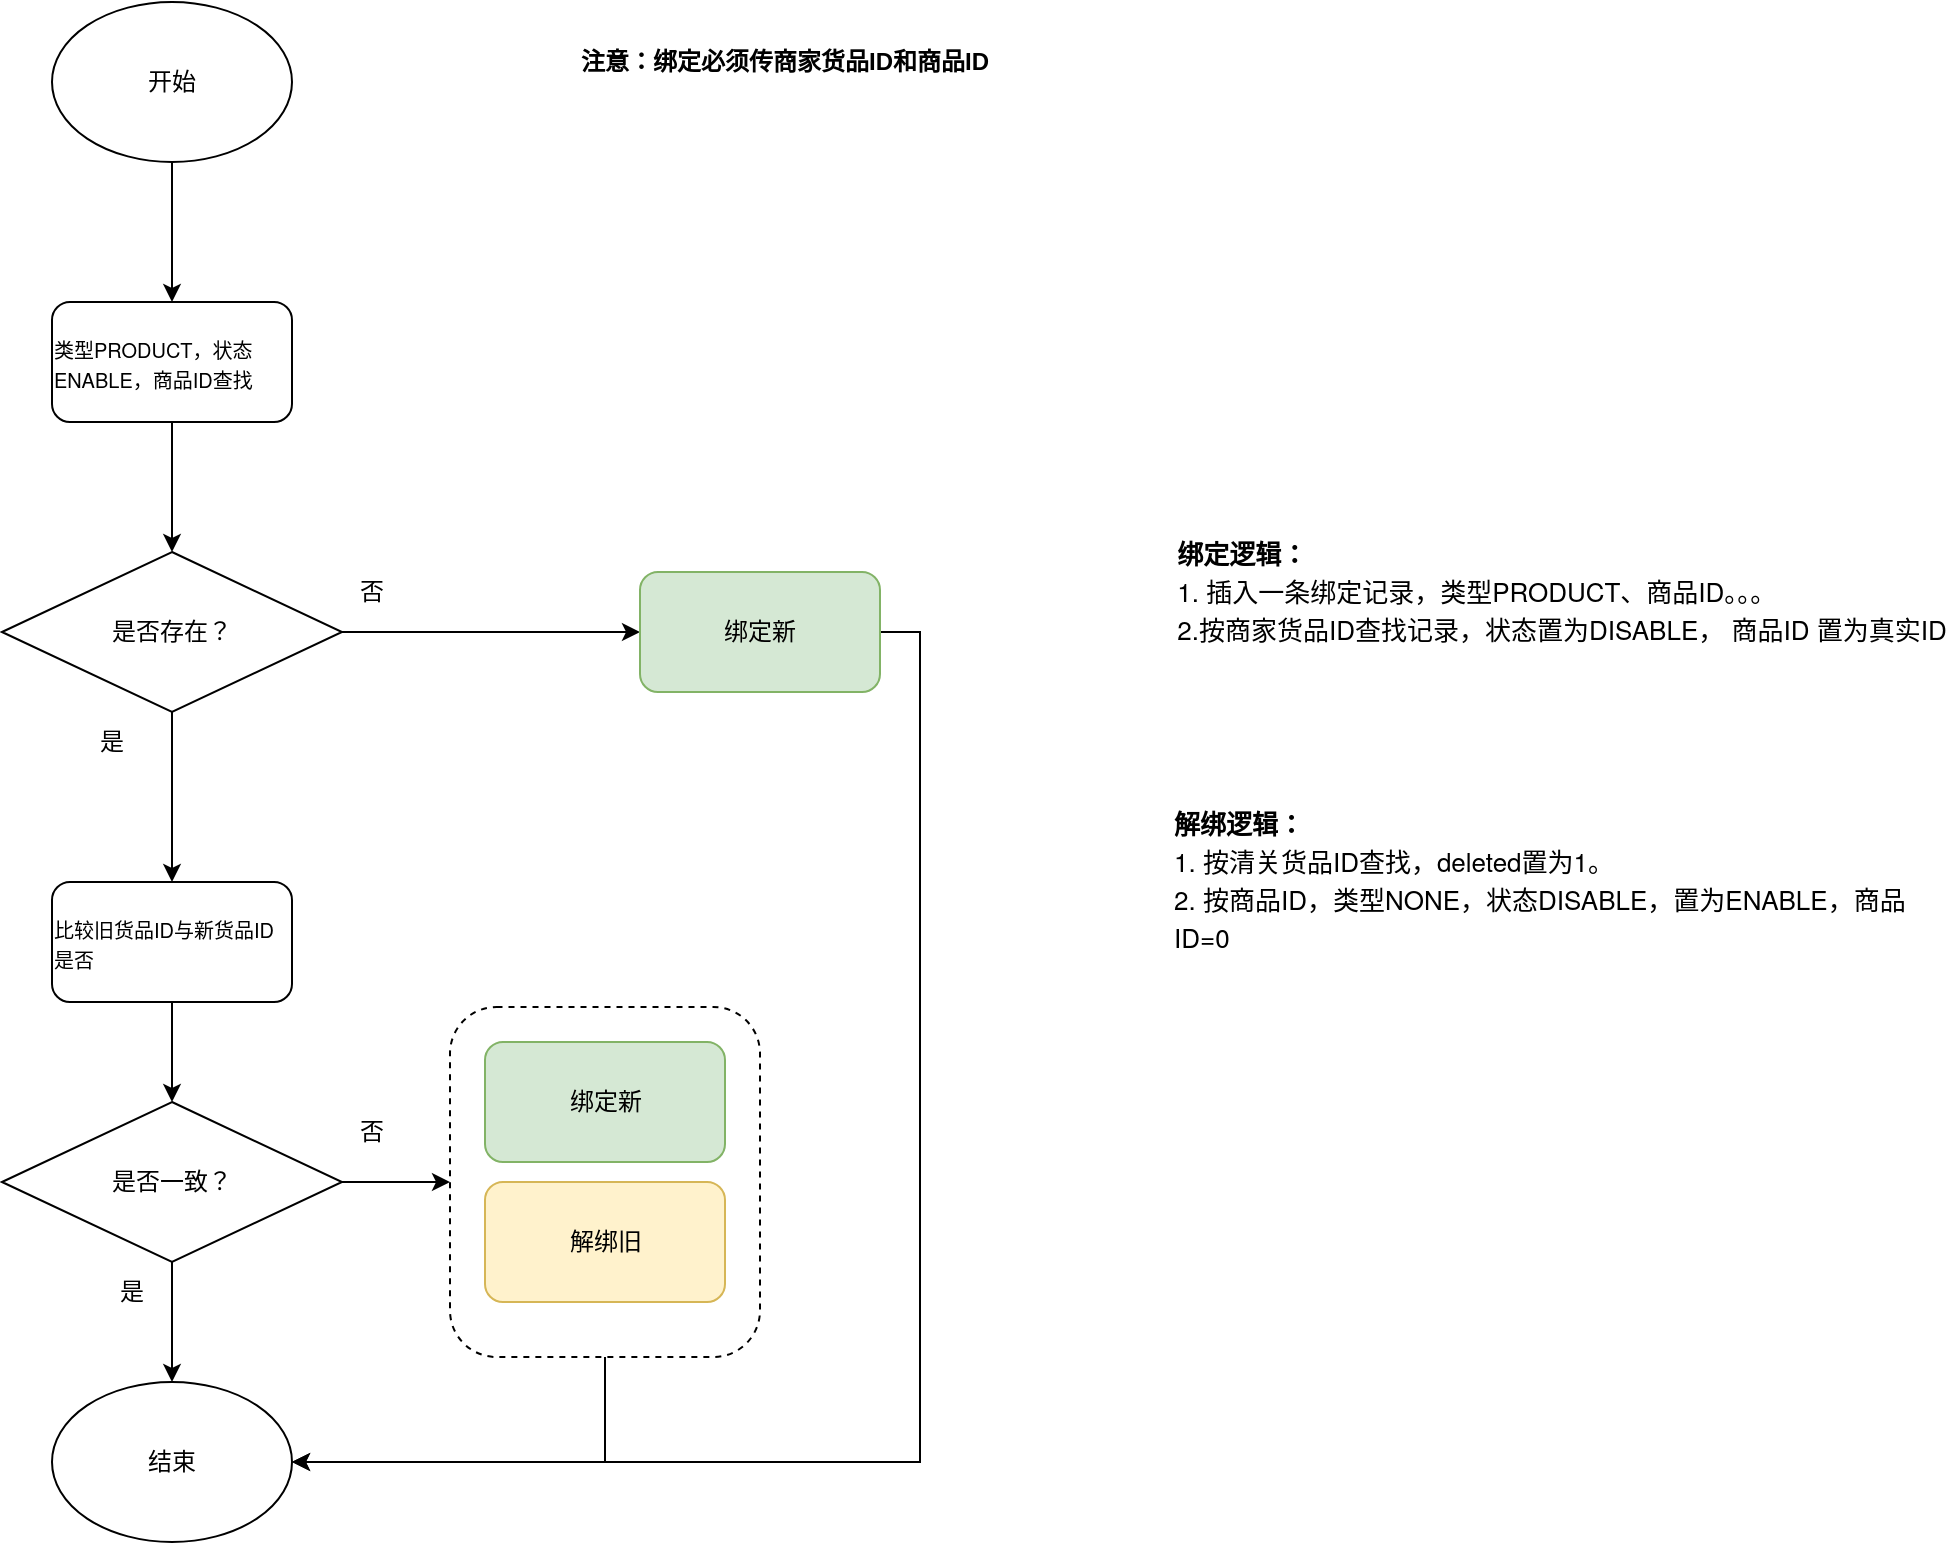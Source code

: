 <mxfile version="26.1.3">
  <diagram name="第 1 页" id="4RlpKxzIdkz_qDixbAql">
    <mxGraphModel dx="1306" dy="701" grid="1" gridSize="10" guides="1" tooltips="1" connect="1" arrows="1" fold="1" page="1" pageScale="1" pageWidth="827" pageHeight="1169" math="0" shadow="0">
      <root>
        <mxCell id="0" />
        <mxCell id="1" parent="0" />
        <mxCell id="f2cPMSwE0jb3v41J9Fz1-7" style="edgeStyle=orthogonalEdgeStyle;rounded=0;orthogonalLoop=1;jettySize=auto;html=1;exitX=0.5;exitY=1;exitDx=0;exitDy=0;entryX=0.5;entryY=0;entryDx=0;entryDy=0;" parent="1" source="f2cPMSwE0jb3v41J9Fz1-1" target="f2cPMSwE0jb3v41J9Fz1-2" edge="1">
          <mxGeometry relative="1" as="geometry" />
        </mxCell>
        <mxCell id="f2cPMSwE0jb3v41J9Fz1-1" value="开始" style="ellipse;whiteSpace=wrap;html=1;fillColor=none;" parent="1" vertex="1">
          <mxGeometry x="60" y="230" width="120" height="80" as="geometry" />
        </mxCell>
        <mxCell id="f2cPMSwE0jb3v41J9Fz1-8" style="edgeStyle=orthogonalEdgeStyle;rounded=0;orthogonalLoop=1;jettySize=auto;html=1;exitX=0.5;exitY=1;exitDx=0;exitDy=0;entryX=0.5;entryY=0;entryDx=0;entryDy=0;" parent="1" source="f2cPMSwE0jb3v41J9Fz1-2" target="f2cPMSwE0jb3v41J9Fz1-3" edge="1">
          <mxGeometry relative="1" as="geometry" />
        </mxCell>
        <mxCell id="f2cPMSwE0jb3v41J9Fz1-2" value="&lt;p style=&quot;margin: 0px; font-variant-numeric: normal; font-variant-east-asian: normal; font-variant-alternates: normal; font-size-adjust: none; font-kerning: auto; font-optical-sizing: auto; font-feature-settings: normal; font-variation-settings: normal; font-variant-position: normal; font-variant-emoji: normal; font-stretch: normal; font-size: 10px; line-height: normal; font-family: &amp;quot;Helvetica Neue&amp;quot;; text-align: start;&quot; class=&quot;p1&quot;&gt;类型PRODUCT，状态ENABLE，商品ID查找&lt;/p&gt;" style="rounded=1;whiteSpace=wrap;html=1;fillColor=none;" parent="1" vertex="1">
          <mxGeometry x="60" y="380" width="120" height="60" as="geometry" />
        </mxCell>
        <mxCell id="f2cPMSwE0jb3v41J9Fz1-5" style="edgeStyle=orthogonalEdgeStyle;rounded=0;orthogonalLoop=1;jettySize=auto;html=1;exitX=0.5;exitY=1;exitDx=0;exitDy=0;entryX=0.5;entryY=0;entryDx=0;entryDy=0;" parent="1" source="f2cPMSwE0jb3v41J9Fz1-3" edge="1">
          <mxGeometry relative="1" as="geometry">
            <mxPoint x="120" y="670" as="targetPoint" />
          </mxGeometry>
        </mxCell>
        <mxCell id="f2cPMSwE0jb3v41J9Fz1-10" style="edgeStyle=orthogonalEdgeStyle;rounded=0;orthogonalLoop=1;jettySize=auto;html=1;exitX=1;exitY=0.5;exitDx=0;exitDy=0;" parent="1" source="f2cPMSwE0jb3v41J9Fz1-3" target="f2cPMSwE0jb3v41J9Fz1-9" edge="1">
          <mxGeometry relative="1" as="geometry" />
        </mxCell>
        <mxCell id="f2cPMSwE0jb3v41J9Fz1-3" value="是否存在？" style="rhombus;whiteSpace=wrap;html=1;fillColor=none;" parent="1" vertex="1">
          <mxGeometry x="35" y="505" width="170" height="80" as="geometry" />
        </mxCell>
        <mxCell id="f2cPMSwE0jb3v41J9Fz1-6" value="是" style="text;html=1;align=center;verticalAlign=middle;whiteSpace=wrap;rounded=0;" parent="1" vertex="1">
          <mxGeometry x="60" y="585" width="60" height="30" as="geometry" />
        </mxCell>
        <mxCell id="m26d0CUWLABXkncPZcCs-1" style="edgeStyle=orthogonalEdgeStyle;rounded=0;orthogonalLoop=1;jettySize=auto;html=1;exitX=1;exitY=0.5;exitDx=0;exitDy=0;entryX=1;entryY=0.5;entryDx=0;entryDy=0;" edge="1" parent="1" source="f2cPMSwE0jb3v41J9Fz1-9" target="DjmCuUyy-21D1rBmNXuh-8">
          <mxGeometry relative="1" as="geometry" />
        </mxCell>
        <mxCell id="f2cPMSwE0jb3v41J9Fz1-9" value="绑定新" style="rounded=1;whiteSpace=wrap;html=1;fillColor=#d5e8d4;strokeColor=#82b366;" parent="1" vertex="1">
          <mxGeometry x="354" y="515" width="120" height="60" as="geometry" />
        </mxCell>
        <mxCell id="f2cPMSwE0jb3v41J9Fz1-12" value="&lt;p style=&quot;margin: 0px; font-variant-numeric: normal; font-variant-east-asian: normal; font-variant-alternates: normal; font-size-adjust: none; font-kerning: auto; font-optical-sizing: auto; font-feature-settings: normal; font-variation-settings: normal; font-variant-position: normal; font-variant-emoji: normal; font-stretch: normal; font-size: 13px; line-height: normal; font-family: &amp;quot;Helvetica Neue&amp;quot;; text-align: start;&quot; class=&quot;p1&quot;&gt;&lt;b&gt;绑定逻辑：&lt;/b&gt;&lt;/p&gt;&lt;p style=&quot;margin: 0px; font-variant-numeric: normal; font-variant-east-asian: normal; font-variant-alternates: normal; font-size-adjust: none; font-kerning: auto; font-optical-sizing: auto; font-feature-settings: normal; font-variation-settings: normal; font-variant-position: normal; font-variant-emoji: normal; font-stretch: normal; font-size: 13px; line-height: normal; font-family: &amp;quot;Helvetica Neue&amp;quot;; text-align: start;&quot; class=&quot;p1&quot;&gt;1. 插入一条绑定记录，类型&lt;span style=&quot;background-color: transparent; color: light-dark(rgb(0, 0, 0), rgb(255, 255, 255));&quot;&gt;PRODUCT、&lt;/span&gt;&lt;span style=&quot;background-color: transparent; color: light-dark(rgb(0, 0, 0), rgb(255, 255, 255));&quot;&gt;商品ID。。。&lt;/span&gt;&lt;/p&gt;&lt;p style=&quot;margin: 0px; font-variant-numeric: normal; font-variant-east-asian: normal; font-variant-alternates: normal; font-size-adjust: none; font-kerning: auto; font-optical-sizing: auto; font-feature-settings: normal; font-variation-settings: normal; font-variant-position: normal; font-variant-emoji: normal; font-stretch: normal; font-size: 13px; line-height: normal; font-family: &amp;quot;Helvetica Neue&amp;quot;; text-align: start;&quot; class=&quot;p1&quot;&gt;2.&lt;span style=&quot;background-color: transparent; color: light-dark(rgb(0, 0, 0), rgb(255, 255, 255));&quot;&gt;按商家货品ID查找记录，状态置为DISABLE，&lt;/span&gt;&lt;span style=&quot;background-color: transparent; color: light-dark(rgb(0, 0, 0), rgb(255, 255, 255));&quot;&gt;&amp;nbsp;&lt;/span&gt;&lt;span style=&quot;background-color: transparent; color: light-dark(rgb(0, 0, 0), rgb(255, 255, 255));&quot;&gt;商品ID 置为真实ID&lt;/span&gt;&lt;/p&gt;&lt;p style=&quot;margin: 0px; font-variant-numeric: normal; font-variant-east-asian: normal; font-variant-alternates: normal; font-size-adjust: none; font-kerning: auto; font-optical-sizing: auto; font-feature-settings: normal; font-variation-settings: normal; font-variant-position: normal; font-variant-emoji: normal; font-stretch: normal; font-size: 13px; line-height: normal; font-family: &amp;quot;Helvetica Neue&amp;quot;; text-align: start;&quot; class=&quot;p1&quot;&gt;&lt;br&gt;&lt;/p&gt;" style="text;html=1;align=center;verticalAlign=middle;whiteSpace=wrap;rounded=0;" parent="1" vertex="1">
          <mxGeometry x="620" y="482.5" width="390" height="100" as="geometry" />
        </mxCell>
        <mxCell id="DjmCuUyy-21D1rBmNXuh-1" value="否" style="text;html=1;align=center;verticalAlign=middle;whiteSpace=wrap;rounded=0;" parent="1" vertex="1">
          <mxGeometry x="190" y="510" width="60" height="30" as="geometry" />
        </mxCell>
        <mxCell id="DjmCuUyy-21D1rBmNXuh-6" style="edgeStyle=orthogonalEdgeStyle;rounded=0;orthogonalLoop=1;jettySize=auto;html=1;exitX=0.5;exitY=1;exitDx=0;exitDy=0;entryX=0.5;entryY=0;entryDx=0;entryDy=0;" parent="1" source="DjmCuUyy-21D1rBmNXuh-4" target="DjmCuUyy-21D1rBmNXuh-5" edge="1">
          <mxGeometry relative="1" as="geometry" />
        </mxCell>
        <mxCell id="DjmCuUyy-21D1rBmNXuh-4" value="&lt;p style=&quot;margin: 0px; font-variant-numeric: normal; font-variant-east-asian: normal; font-variant-alternates: normal; font-size-adjust: none; font-kerning: auto; font-optical-sizing: auto; font-feature-settings: normal; font-variation-settings: normal; font-variant-position: normal; font-variant-emoji: normal; font-stretch: normal; font-size: 10px; line-height: normal; font-family: &amp;quot;Helvetica Neue&amp;quot;; text-align: start;&quot; class=&quot;p1&quot;&gt;比较旧货品ID与新货品ID是否&lt;/p&gt;" style="rounded=1;whiteSpace=wrap;html=1;fillColor=none;" parent="1" vertex="1">
          <mxGeometry x="60" y="670" width="120" height="60" as="geometry" />
        </mxCell>
        <mxCell id="DjmCuUyy-21D1rBmNXuh-9" style="edgeStyle=orthogonalEdgeStyle;rounded=0;orthogonalLoop=1;jettySize=auto;html=1;exitX=0.5;exitY=1;exitDx=0;exitDy=0;entryX=0.5;entryY=0;entryDx=0;entryDy=0;" parent="1" source="DjmCuUyy-21D1rBmNXuh-5" target="DjmCuUyy-21D1rBmNXuh-8" edge="1">
          <mxGeometry relative="1" as="geometry" />
        </mxCell>
        <mxCell id="DjmCuUyy-21D1rBmNXuh-16" style="edgeStyle=orthogonalEdgeStyle;rounded=0;orthogonalLoop=1;jettySize=auto;html=1;exitX=1;exitY=0.5;exitDx=0;exitDy=0;entryX=0;entryY=0.5;entryDx=0;entryDy=0;" parent="1" source="DjmCuUyy-21D1rBmNXuh-5" target="DjmCuUyy-21D1rBmNXuh-12" edge="1">
          <mxGeometry relative="1" as="geometry" />
        </mxCell>
        <mxCell id="DjmCuUyy-21D1rBmNXuh-5" value="是否一致？" style="rhombus;whiteSpace=wrap;html=1;fillColor=none;" parent="1" vertex="1">
          <mxGeometry x="35" y="780" width="170" height="80" as="geometry" />
        </mxCell>
        <mxCell id="DjmCuUyy-21D1rBmNXuh-8" value="结束" style="ellipse;whiteSpace=wrap;html=1;fillColor=none;" parent="1" vertex="1">
          <mxGeometry x="60" y="920" width="120" height="80" as="geometry" />
        </mxCell>
        <mxCell id="DjmCuUyy-21D1rBmNXuh-10" value="是" style="text;html=1;align=center;verticalAlign=middle;whiteSpace=wrap;rounded=0;" parent="1" vertex="1">
          <mxGeometry x="70" y="860" width="60" height="30" as="geometry" />
        </mxCell>
        <mxCell id="DjmCuUyy-21D1rBmNXuh-18" style="edgeStyle=orthogonalEdgeStyle;rounded=0;orthogonalLoop=1;jettySize=auto;html=1;exitX=0.5;exitY=1;exitDx=0;exitDy=0;entryX=1;entryY=0.5;entryDx=0;entryDy=0;" parent="1" source="DjmCuUyy-21D1rBmNXuh-12" target="DjmCuUyy-21D1rBmNXuh-8" edge="1">
          <mxGeometry relative="1" as="geometry" />
        </mxCell>
        <mxCell id="DjmCuUyy-21D1rBmNXuh-12" value="" style="rounded=1;whiteSpace=wrap;html=1;fillColor=none;dashed=1;" parent="1" vertex="1">
          <mxGeometry x="259" y="732.5" width="155" height="175" as="geometry" />
        </mxCell>
        <mxCell id="DjmCuUyy-21D1rBmNXuh-13" value="绑定新" style="rounded=1;whiteSpace=wrap;html=1;fillColor=#d5e8d4;strokeColor=#82b366;" parent="1" vertex="1">
          <mxGeometry x="276.5" y="750" width="120" height="60" as="geometry" />
        </mxCell>
        <mxCell id="DjmCuUyy-21D1rBmNXuh-14" value="解绑旧" style="rounded=1;whiteSpace=wrap;html=1;fillColor=#fff2cc;strokeColor=#d6b656;" parent="1" vertex="1">
          <mxGeometry x="276.5" y="820" width="120" height="60" as="geometry" />
        </mxCell>
        <mxCell id="DjmCuUyy-21D1rBmNXuh-20" value="&lt;p style=&quot;margin: 0px; font-variant-numeric: normal; font-variant-east-asian: normal; font-variant-alternates: normal; font-size-adjust: none; font-kerning: auto; font-optical-sizing: auto; font-feature-settings: normal; font-variation-settings: normal; font-variant-position: normal; font-variant-emoji: normal; font-stretch: normal; font-size: 13px; line-height: normal; font-family: &amp;quot;Helvetica Neue&amp;quot;; text-align: start;&quot; class=&quot;p1&quot;&gt;&lt;b&gt;解绑逻辑：&lt;/b&gt;&lt;/p&gt;&lt;p style=&quot;margin: 0px; font-variant-numeric: normal; font-variant-east-asian: normal; font-variant-alternates: normal; font-size-adjust: none; font-kerning: auto; font-optical-sizing: auto; font-feature-settings: normal; font-variation-settings: normal; font-variant-position: normal; font-variant-emoji: normal; font-stretch: normal; font-size: 13px; line-height: normal; font-family: &amp;quot;Helvetica Neue&amp;quot;; text-align: start;&quot; class=&quot;p1&quot;&gt;1. 按清关货品ID查找，deleted置为1。&lt;/p&gt;&lt;p style=&quot;margin: 0px; font-variant-numeric: normal; font-variant-east-asian: normal; font-variant-alternates: normal; font-size-adjust: none; font-kerning: auto; font-optical-sizing: auto; font-feature-settings: normal; font-variation-settings: normal; font-variant-position: normal; font-variant-emoji: normal; font-stretch: normal; font-size: 13px; line-height: normal; font-family: &amp;quot;Helvetica Neue&amp;quot;; text-align: start;&quot; class=&quot;p1&quot;&gt;2. 按商品ID，类型NONE，状态DISABLE，置为ENABLE，商品ID=0&lt;/p&gt;" style="text;html=1;align=center;verticalAlign=middle;whiteSpace=wrap;rounded=0;" parent="1" vertex="1">
          <mxGeometry x="620" y="617.5" width="390" height="100" as="geometry" />
        </mxCell>
        <mxCell id="m26d0CUWLABXkncPZcCs-2" value="注意：绑定必须传商家货品ID和商品ID" style="text;html=1;align=center;verticalAlign=middle;whiteSpace=wrap;rounded=0;fontStyle=1" vertex="1" parent="1">
          <mxGeometry x="310" y="230" width="233" height="60" as="geometry" />
        </mxCell>
        <mxCell id="m26d0CUWLABXkncPZcCs-3" value="否" style="text;html=1;align=center;verticalAlign=middle;whiteSpace=wrap;rounded=0;" vertex="1" parent="1">
          <mxGeometry x="190" y="780" width="60" height="30" as="geometry" />
        </mxCell>
      </root>
    </mxGraphModel>
  </diagram>
</mxfile>
